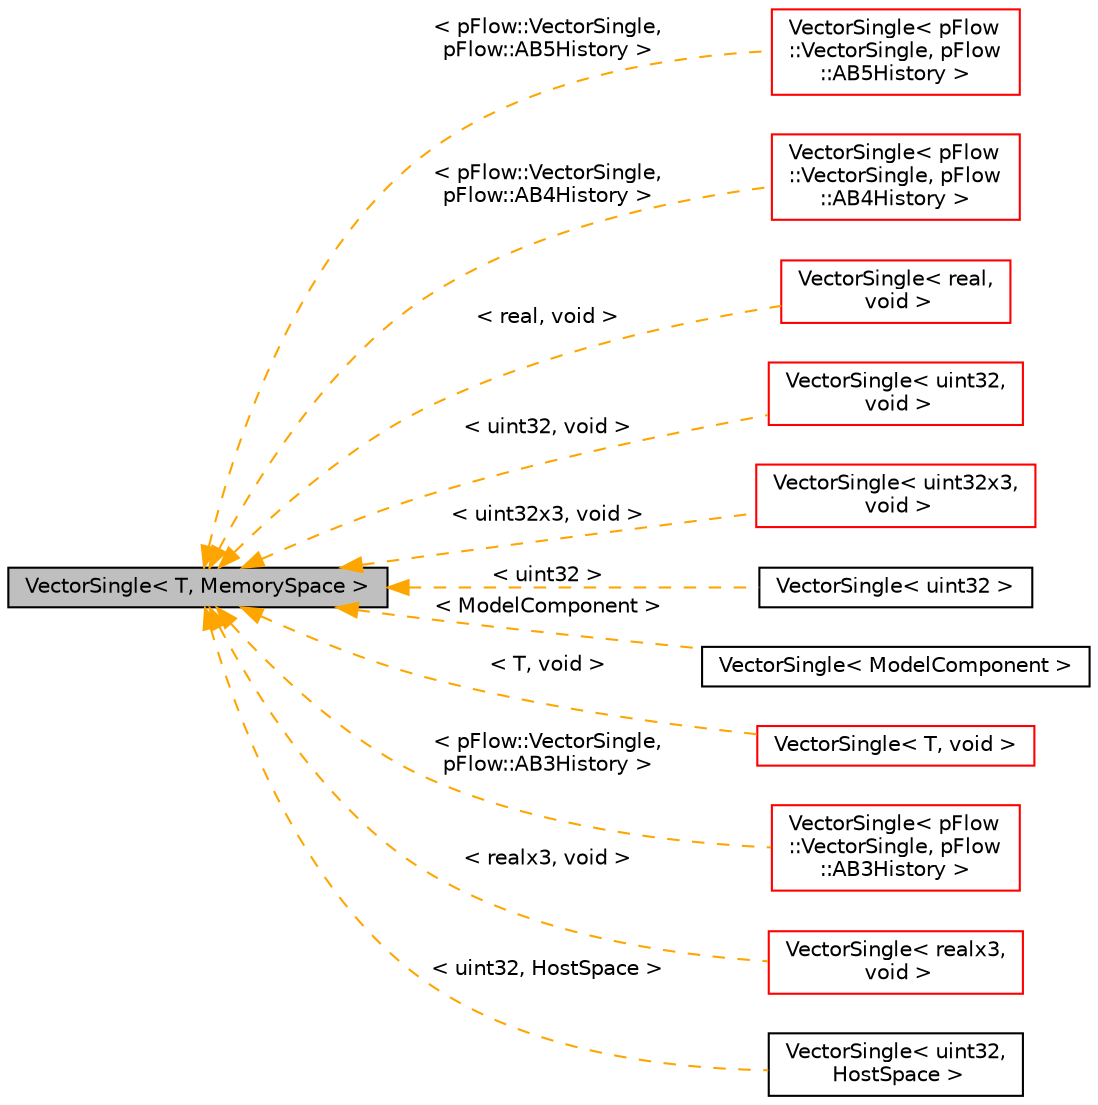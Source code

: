 digraph "VectorSingle&lt; T, MemorySpace &gt;"
{
 // LATEX_PDF_SIZE
  edge [fontname="Helvetica",fontsize="10",labelfontname="Helvetica",labelfontsize="10"];
  node [fontname="Helvetica",fontsize="10",shape=record];
  rankdir="LR";
  Node1 [label="VectorSingle\< T, MemorySpace \>",height=0.2,width=0.4,color="black", fillcolor="grey75", style="filled", fontcolor="black",tooltip=" "];
  Node1 -> Node2 [dir="back",color="orange",fontsize="10",style="dashed",label=" \< pFlow::VectorSingle,\l pFlow::AB5History \>" ,fontname="Helvetica"];
  Node2 [label="VectorSingle\< pFlow\l::VectorSingle, pFlow\l::AB5History \>",height=0.2,width=0.4,color="red", fillcolor="white", style="filled",URL="$classpFlow_1_1VectorSingle.html",tooltip=" "];
  Node1 -> Node4 [dir="back",color="orange",fontsize="10",style="dashed",label=" \< pFlow::VectorSingle,\l pFlow::AB4History \>" ,fontname="Helvetica"];
  Node4 [label="VectorSingle\< pFlow\l::VectorSingle, pFlow\l::AB4History \>",height=0.2,width=0.4,color="red", fillcolor="white", style="filled",URL="$classpFlow_1_1VectorSingle.html",tooltip=" "];
  Node1 -> Node6 [dir="back",color="orange",fontsize="10",style="dashed",label=" \< real, void \>" ,fontname="Helvetica"];
  Node6 [label="VectorSingle\< real,\l void \>",height=0.2,width=0.4,color="red", fillcolor="white", style="filled",URL="$classpFlow_1_1VectorSingle.html",tooltip=" "];
  Node1 -> Node9 [dir="back",color="orange",fontsize="10",style="dashed",label=" \< uint32, void \>" ,fontname="Helvetica"];
  Node9 [label="VectorSingle\< uint32,\l void \>",height=0.2,width=0.4,color="red", fillcolor="white", style="filled",URL="$classpFlow_1_1VectorSingle.html",tooltip=" "];
  Node1 -> Node12 [dir="back",color="orange",fontsize="10",style="dashed",label=" \< uint32x3, void \>" ,fontname="Helvetica"];
  Node12 [label="VectorSingle\< uint32x3,\l void \>",height=0.2,width=0.4,color="red", fillcolor="white", style="filled",URL="$classpFlow_1_1VectorSingle.html",tooltip=" "];
  Node1 -> Node14 [dir="back",color="orange",fontsize="10",style="dashed",label=" \< uint32 \>" ,fontname="Helvetica"];
  Node14 [label="VectorSingle\< uint32 \>",height=0.2,width=0.4,color="black", fillcolor="white", style="filled",URL="$classpFlow_1_1VectorSingle.html",tooltip=" "];
  Node1 -> Node15 [dir="back",color="orange",fontsize="10",style="dashed",label=" \< ModelComponent \>" ,fontname="Helvetica"];
  Node15 [label="VectorSingle\< ModelComponent \>",height=0.2,width=0.4,color="black", fillcolor="white", style="filled",URL="$classpFlow_1_1VectorSingle.html",tooltip=" "];
  Node1 -> Node16 [dir="back",color="orange",fontsize="10",style="dashed",label=" \< T, void \>" ,fontname="Helvetica"];
  Node16 [label="VectorSingle\< T, void \>",height=0.2,width=0.4,color="red", fillcolor="white", style="filled",URL="$classpFlow_1_1VectorSingle.html",tooltip=" "];
  Node1 -> Node23 [dir="back",color="orange",fontsize="10",style="dashed",label=" \< pFlow::VectorSingle,\l pFlow::AB3History \>" ,fontname="Helvetica"];
  Node23 [label="VectorSingle\< pFlow\l::VectorSingle, pFlow\l::AB3History \>",height=0.2,width=0.4,color="red", fillcolor="white", style="filled",URL="$classpFlow_1_1VectorSingle.html",tooltip=" "];
  Node1 -> Node24 [dir="back",color="orange",fontsize="10",style="dashed",label=" \< realx3, void \>" ,fontname="Helvetica"];
  Node24 [label="VectorSingle\< realx3,\l void \>",height=0.2,width=0.4,color="red", fillcolor="white", style="filled",URL="$classpFlow_1_1VectorSingle.html",tooltip=" "];
  Node1 -> Node25 [dir="back",color="orange",fontsize="10",style="dashed",label=" \< uint32, HostSpace \>" ,fontname="Helvetica"];
  Node25 [label="VectorSingle\< uint32,\l HostSpace \>",height=0.2,width=0.4,color="black", fillcolor="white", style="filled",URL="$classpFlow_1_1VectorSingle.html",tooltip=" "];
}
